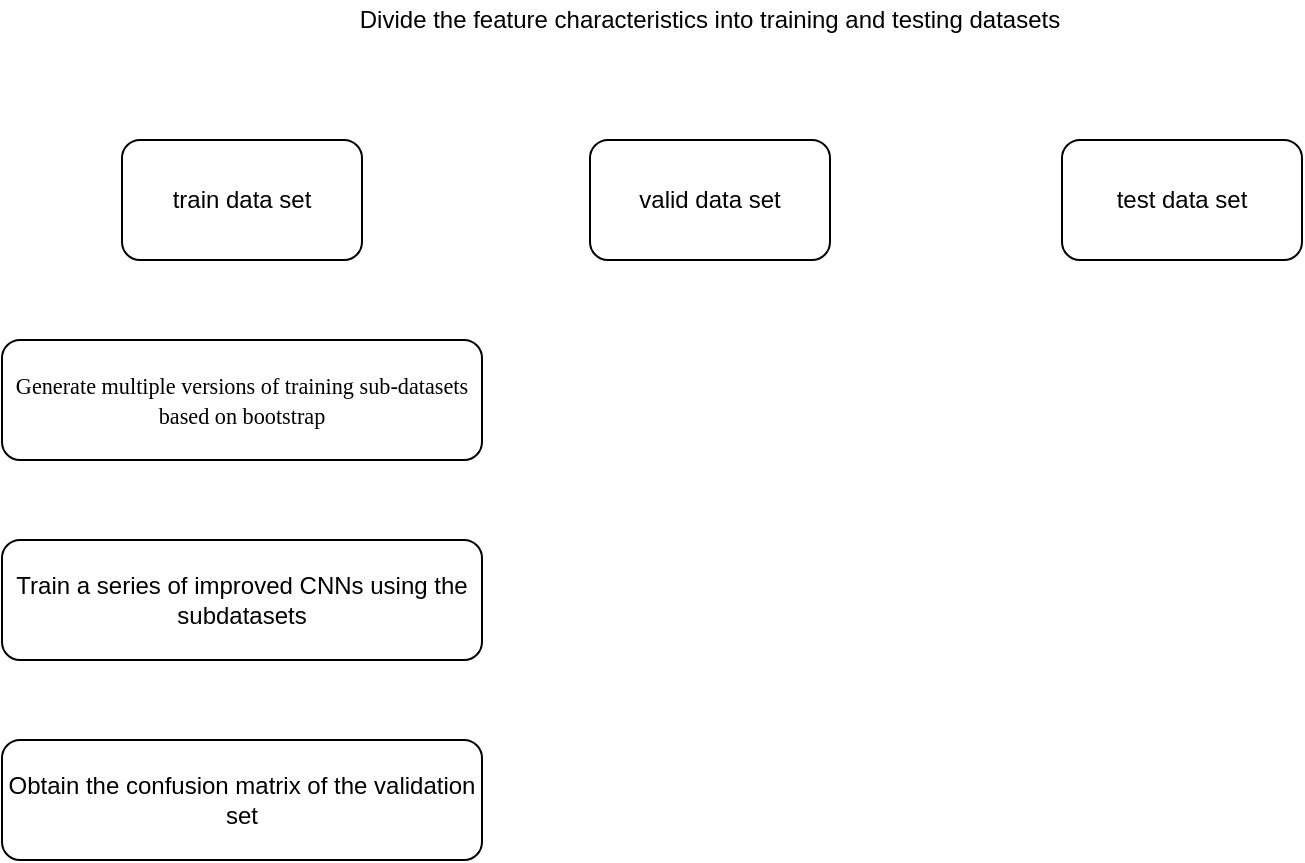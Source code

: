<mxfile version="14.5.8" type="github">
  <diagram id="orvvNgWyNJdVt5hw9mTJ" name="Page-1">
    <mxGraphModel dx="1038" dy="548" grid="1" gridSize="10" guides="1" tooltips="1" connect="1" arrows="1" fold="1" page="1" pageScale="1" pageWidth="827" pageHeight="1169" math="0" shadow="0">
      <root>
        <mxCell id="0" />
        <mxCell id="1" parent="0" />
        <mxCell id="Mwr17uJsYRkTLz-lIqBP-1" value="train data set" style="rounded=1;whiteSpace=wrap;html=1;" parent="1" vertex="1">
          <mxGeometry x="120" y="140" width="120" height="60" as="geometry" />
        </mxCell>
        <mxCell id="Mwr17uJsYRkTLz-lIqBP-2" value="valid data set" style="rounded=1;whiteSpace=wrap;html=1;" parent="1" vertex="1">
          <mxGeometry x="354" y="140" width="120" height="60" as="geometry" />
        </mxCell>
        <mxCell id="Mwr17uJsYRkTLz-lIqBP-3" value="test data set" style="rounded=1;whiteSpace=wrap;html=1;" parent="1" vertex="1">
          <mxGeometry x="590" y="140" width="120" height="60" as="geometry" />
        </mxCell>
        <mxCell id="Mwr17uJsYRkTLz-lIqBP-4" value="&lt;font face=&quot;timesnewromanpsmt&quot;&gt;&lt;span style=&quot;font-size: 11.112px&quot;&gt;Generate multiple versions of training sub-datasets based on bootstrap&lt;/span&gt;&lt;/font&gt;" style="rounded=1;whiteSpace=wrap;html=1;" parent="1" vertex="1">
          <mxGeometry x="60" y="240" width="240" height="60" as="geometry" />
        </mxCell>
        <mxCell id="Mwr17uJsYRkTLz-lIqBP-5" value="Train a series of improved CNNs using the subdatasets" style="rounded=1;whiteSpace=wrap;html=1;" parent="1" vertex="1">
          <mxGeometry x="60" y="340" width="240" height="60" as="geometry" />
        </mxCell>
        <mxCell id="Mwr17uJsYRkTLz-lIqBP-6" value="Obtain the confusion matrix of the validation set" style="rounded=1;whiteSpace=wrap;html=1;" parent="1" vertex="1">
          <mxGeometry x="60" y="440" width="240" height="60" as="geometry" />
        </mxCell>
        <mxCell id="Mwr17uJsYRkTLz-lIqBP-7" value="Divide the feature characteristics into training and testing datasets" style="text;html=1;strokeColor=none;fillColor=none;align=center;verticalAlign=middle;whiteSpace=wrap;rounded=0;" parent="1" vertex="1">
          <mxGeometry x="206" y="70" width="416" height="20" as="geometry" />
        </mxCell>
      </root>
    </mxGraphModel>
  </diagram>
</mxfile>
